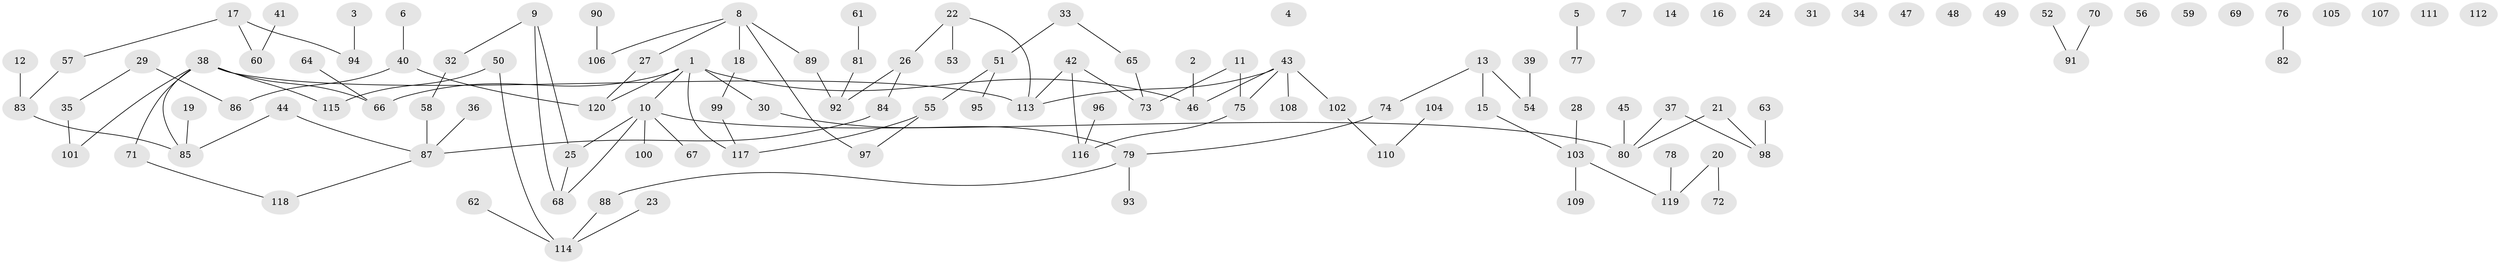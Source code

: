 // Generated by graph-tools (version 1.1) at 2025/25/03/09/25 03:25:15]
// undirected, 120 vertices, 114 edges
graph export_dot {
graph [start="1"]
  node [color=gray90,style=filled];
  1;
  2;
  3;
  4;
  5;
  6;
  7;
  8;
  9;
  10;
  11;
  12;
  13;
  14;
  15;
  16;
  17;
  18;
  19;
  20;
  21;
  22;
  23;
  24;
  25;
  26;
  27;
  28;
  29;
  30;
  31;
  32;
  33;
  34;
  35;
  36;
  37;
  38;
  39;
  40;
  41;
  42;
  43;
  44;
  45;
  46;
  47;
  48;
  49;
  50;
  51;
  52;
  53;
  54;
  55;
  56;
  57;
  58;
  59;
  60;
  61;
  62;
  63;
  64;
  65;
  66;
  67;
  68;
  69;
  70;
  71;
  72;
  73;
  74;
  75;
  76;
  77;
  78;
  79;
  80;
  81;
  82;
  83;
  84;
  85;
  86;
  87;
  88;
  89;
  90;
  91;
  92;
  93;
  94;
  95;
  96;
  97;
  98;
  99;
  100;
  101;
  102;
  103;
  104;
  105;
  106;
  107;
  108;
  109;
  110;
  111;
  112;
  113;
  114;
  115;
  116;
  117;
  118;
  119;
  120;
  1 -- 10;
  1 -- 30;
  1 -- 46;
  1 -- 66;
  1 -- 117;
  1 -- 120;
  2 -- 46;
  3 -- 94;
  5 -- 77;
  6 -- 40;
  8 -- 18;
  8 -- 27;
  8 -- 89;
  8 -- 97;
  8 -- 106;
  9 -- 25;
  9 -- 32;
  9 -- 68;
  10 -- 25;
  10 -- 67;
  10 -- 68;
  10 -- 80;
  10 -- 100;
  11 -- 73;
  11 -- 75;
  12 -- 83;
  13 -- 15;
  13 -- 54;
  13 -- 74;
  15 -- 103;
  17 -- 57;
  17 -- 60;
  17 -- 94;
  18 -- 99;
  19 -- 85;
  20 -- 72;
  20 -- 119;
  21 -- 80;
  21 -- 98;
  22 -- 26;
  22 -- 53;
  22 -- 113;
  23 -- 114;
  25 -- 68;
  26 -- 84;
  26 -- 92;
  27 -- 120;
  28 -- 103;
  29 -- 35;
  29 -- 86;
  30 -- 79;
  32 -- 58;
  33 -- 51;
  33 -- 65;
  35 -- 101;
  36 -- 87;
  37 -- 80;
  37 -- 98;
  38 -- 66;
  38 -- 71;
  38 -- 85;
  38 -- 101;
  38 -- 113;
  38 -- 115;
  39 -- 54;
  40 -- 86;
  40 -- 120;
  41 -- 60;
  42 -- 73;
  42 -- 113;
  42 -- 116;
  43 -- 46;
  43 -- 75;
  43 -- 102;
  43 -- 108;
  43 -- 113;
  44 -- 85;
  44 -- 87;
  45 -- 80;
  50 -- 114;
  50 -- 115;
  51 -- 55;
  51 -- 95;
  52 -- 91;
  55 -- 97;
  55 -- 117;
  57 -- 83;
  58 -- 87;
  61 -- 81;
  62 -- 114;
  63 -- 98;
  64 -- 66;
  65 -- 73;
  70 -- 91;
  71 -- 118;
  74 -- 79;
  75 -- 116;
  76 -- 82;
  78 -- 119;
  79 -- 88;
  79 -- 93;
  81 -- 92;
  83 -- 85;
  84 -- 87;
  87 -- 118;
  88 -- 114;
  89 -- 92;
  90 -- 106;
  96 -- 116;
  99 -- 117;
  102 -- 110;
  103 -- 109;
  103 -- 119;
  104 -- 110;
}
